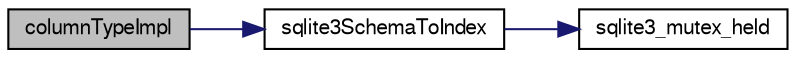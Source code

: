 digraph "columnTypeImpl"
{
  edge [fontname="FreeSans",fontsize="10",labelfontname="FreeSans",labelfontsize="10"];
  node [fontname="FreeSans",fontsize="10",shape=record];
  rankdir="LR";
  Node60070 [label="columnTypeImpl",height=0.2,width=0.4,color="black", fillcolor="grey75", style="filled", fontcolor="black"];
  Node60070 -> Node60071 [color="midnightblue",fontsize="10",style="solid",fontname="FreeSans"];
  Node60071 [label="sqlite3SchemaToIndex",height=0.2,width=0.4,color="black", fillcolor="white", style="filled",URL="$sqlite3_8c.html#ad9ef77a42022f1f8c8ab71b5761f5134"];
  Node60071 -> Node60072 [color="midnightblue",fontsize="10",style="solid",fontname="FreeSans"];
  Node60072 [label="sqlite3_mutex_held",height=0.2,width=0.4,color="black", fillcolor="white", style="filled",URL="$sqlite3_8c.html#acf77da68932b6bc163c5e68547ecc3e7"];
}
